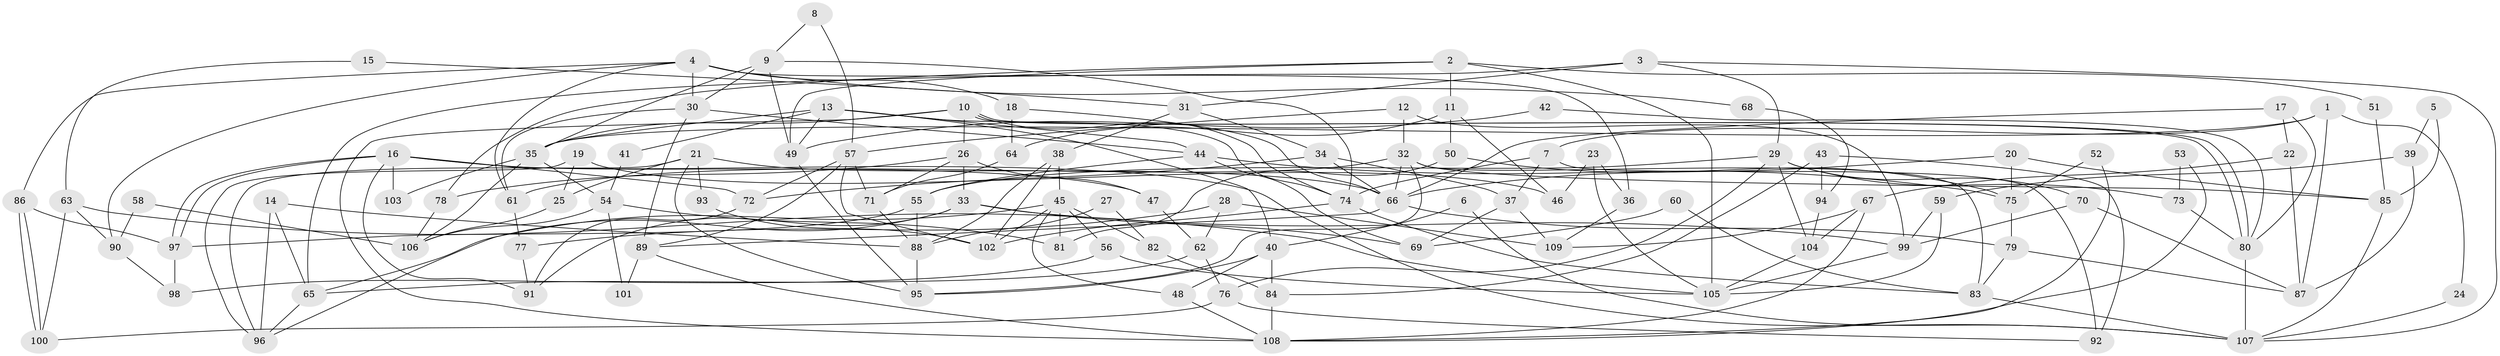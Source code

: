 // coarse degree distribution, {3: 0.2777777777777778, 8: 0.09259259259259259, 5: 0.12962962962962962, 10: 0.07407407407407407, 9: 0.018518518518518517, 21: 0.018518518518518517, 2: 0.12962962962962962, 16: 0.018518518518518517, 4: 0.14814814814814814, 11: 0.037037037037037035, 7: 0.037037037037037035, 6: 0.018518518518518517}
// Generated by graph-tools (version 1.1) at 2025/18/03/04/25 18:18:53]
// undirected, 109 vertices, 218 edges
graph export_dot {
graph [start="1"]
  node [color=gray90,style=filled];
  1;
  2;
  3;
  4;
  5;
  6;
  7;
  8;
  9;
  10;
  11;
  12;
  13;
  14;
  15;
  16;
  17;
  18;
  19;
  20;
  21;
  22;
  23;
  24;
  25;
  26;
  27;
  28;
  29;
  30;
  31;
  32;
  33;
  34;
  35;
  36;
  37;
  38;
  39;
  40;
  41;
  42;
  43;
  44;
  45;
  46;
  47;
  48;
  49;
  50;
  51;
  52;
  53;
  54;
  55;
  56;
  57;
  58;
  59;
  60;
  61;
  62;
  63;
  64;
  65;
  66;
  67;
  68;
  69;
  70;
  71;
  72;
  73;
  74;
  75;
  76;
  77;
  78;
  79;
  80;
  81;
  82;
  83;
  84;
  85;
  86;
  87;
  88;
  89;
  90;
  91;
  92;
  93;
  94;
  95;
  96;
  97;
  98;
  99;
  100;
  101;
  102;
  103;
  104;
  105;
  106;
  107;
  108;
  109;
  1 -- 35;
  1 -- 7;
  1 -- 24;
  1 -- 87;
  2 -- 49;
  2 -- 11;
  2 -- 51;
  2 -- 78;
  2 -- 105;
  3 -- 29;
  3 -- 65;
  3 -- 31;
  3 -- 107;
  4 -- 86;
  4 -- 61;
  4 -- 18;
  4 -- 30;
  4 -- 36;
  4 -- 68;
  4 -- 90;
  5 -- 85;
  5 -- 39;
  6 -- 107;
  6 -- 40;
  7 -- 74;
  7 -- 37;
  7 -- 92;
  8 -- 9;
  8 -- 57;
  9 -- 74;
  9 -- 30;
  9 -- 35;
  9 -- 49;
  10 -- 35;
  10 -- 80;
  10 -- 80;
  10 -- 26;
  10 -- 74;
  10 -- 108;
  11 -- 46;
  11 -- 64;
  11 -- 50;
  12 -- 57;
  12 -- 32;
  12 -- 99;
  13 -- 74;
  13 -- 40;
  13 -- 35;
  13 -- 41;
  13 -- 44;
  13 -- 49;
  14 -- 65;
  14 -- 88;
  14 -- 96;
  15 -- 63;
  15 -- 31;
  16 -- 97;
  16 -- 97;
  16 -- 91;
  16 -- 47;
  16 -- 72;
  16 -- 103;
  16 -- 107;
  17 -- 80;
  17 -- 66;
  17 -- 22;
  18 -- 66;
  18 -- 64;
  19 -- 96;
  19 -- 25;
  19 -- 46;
  20 -- 66;
  20 -- 85;
  20 -- 75;
  21 -- 95;
  21 -- 66;
  21 -- 25;
  21 -- 93;
  21 -- 96;
  22 -- 67;
  22 -- 87;
  23 -- 36;
  23 -- 105;
  23 -- 46;
  24 -- 107;
  25 -- 106;
  26 -- 78;
  26 -- 33;
  26 -- 47;
  26 -- 71;
  27 -- 82;
  27 -- 88;
  28 -- 109;
  28 -- 62;
  28 -- 77;
  29 -- 70;
  29 -- 76;
  29 -- 55;
  29 -- 73;
  29 -- 104;
  30 -- 44;
  30 -- 61;
  30 -- 89;
  31 -- 38;
  31 -- 34;
  32 -- 95;
  32 -- 83;
  32 -- 61;
  32 -- 66;
  32 -- 85;
  33 -- 96;
  33 -- 69;
  33 -- 91;
  33 -- 99;
  34 -- 72;
  34 -- 37;
  34 -- 66;
  35 -- 54;
  35 -- 103;
  35 -- 106;
  36 -- 109;
  37 -- 69;
  37 -- 109;
  38 -- 102;
  38 -- 88;
  38 -- 45;
  39 -- 87;
  39 -- 59;
  40 -- 95;
  40 -- 48;
  40 -- 84;
  41 -- 54;
  42 -- 49;
  42 -- 80;
  43 -- 84;
  43 -- 92;
  43 -- 94;
  44 -- 75;
  44 -- 55;
  44 -- 69;
  45 -- 102;
  45 -- 48;
  45 -- 56;
  45 -- 65;
  45 -- 81;
  45 -- 82;
  47 -- 62;
  48 -- 108;
  49 -- 95;
  50 -- 75;
  50 -- 81;
  51 -- 85;
  52 -- 75;
  52 -- 108;
  53 -- 108;
  53 -- 73;
  54 -- 81;
  54 -- 101;
  54 -- 106;
  55 -- 88;
  55 -- 97;
  56 -- 105;
  56 -- 98;
  57 -- 89;
  57 -- 72;
  57 -- 71;
  57 -- 102;
  58 -- 90;
  58 -- 106;
  59 -- 105;
  59 -- 99;
  60 -- 83;
  60 -- 69;
  61 -- 77;
  62 -- 65;
  62 -- 76;
  63 -- 90;
  63 -- 105;
  63 -- 100;
  64 -- 71;
  65 -- 96;
  66 -- 79;
  66 -- 89;
  67 -- 108;
  67 -- 104;
  67 -- 109;
  68 -- 94;
  70 -- 99;
  70 -- 87;
  71 -- 88;
  72 -- 91;
  73 -- 80;
  74 -- 83;
  74 -- 102;
  75 -- 79;
  76 -- 100;
  76 -- 92;
  77 -- 91;
  78 -- 106;
  79 -- 87;
  79 -- 83;
  80 -- 107;
  82 -- 84;
  83 -- 107;
  84 -- 108;
  85 -- 107;
  86 -- 97;
  86 -- 100;
  86 -- 100;
  88 -- 95;
  89 -- 101;
  89 -- 108;
  90 -- 98;
  93 -- 102;
  94 -- 104;
  97 -- 98;
  99 -- 105;
  104 -- 105;
}
